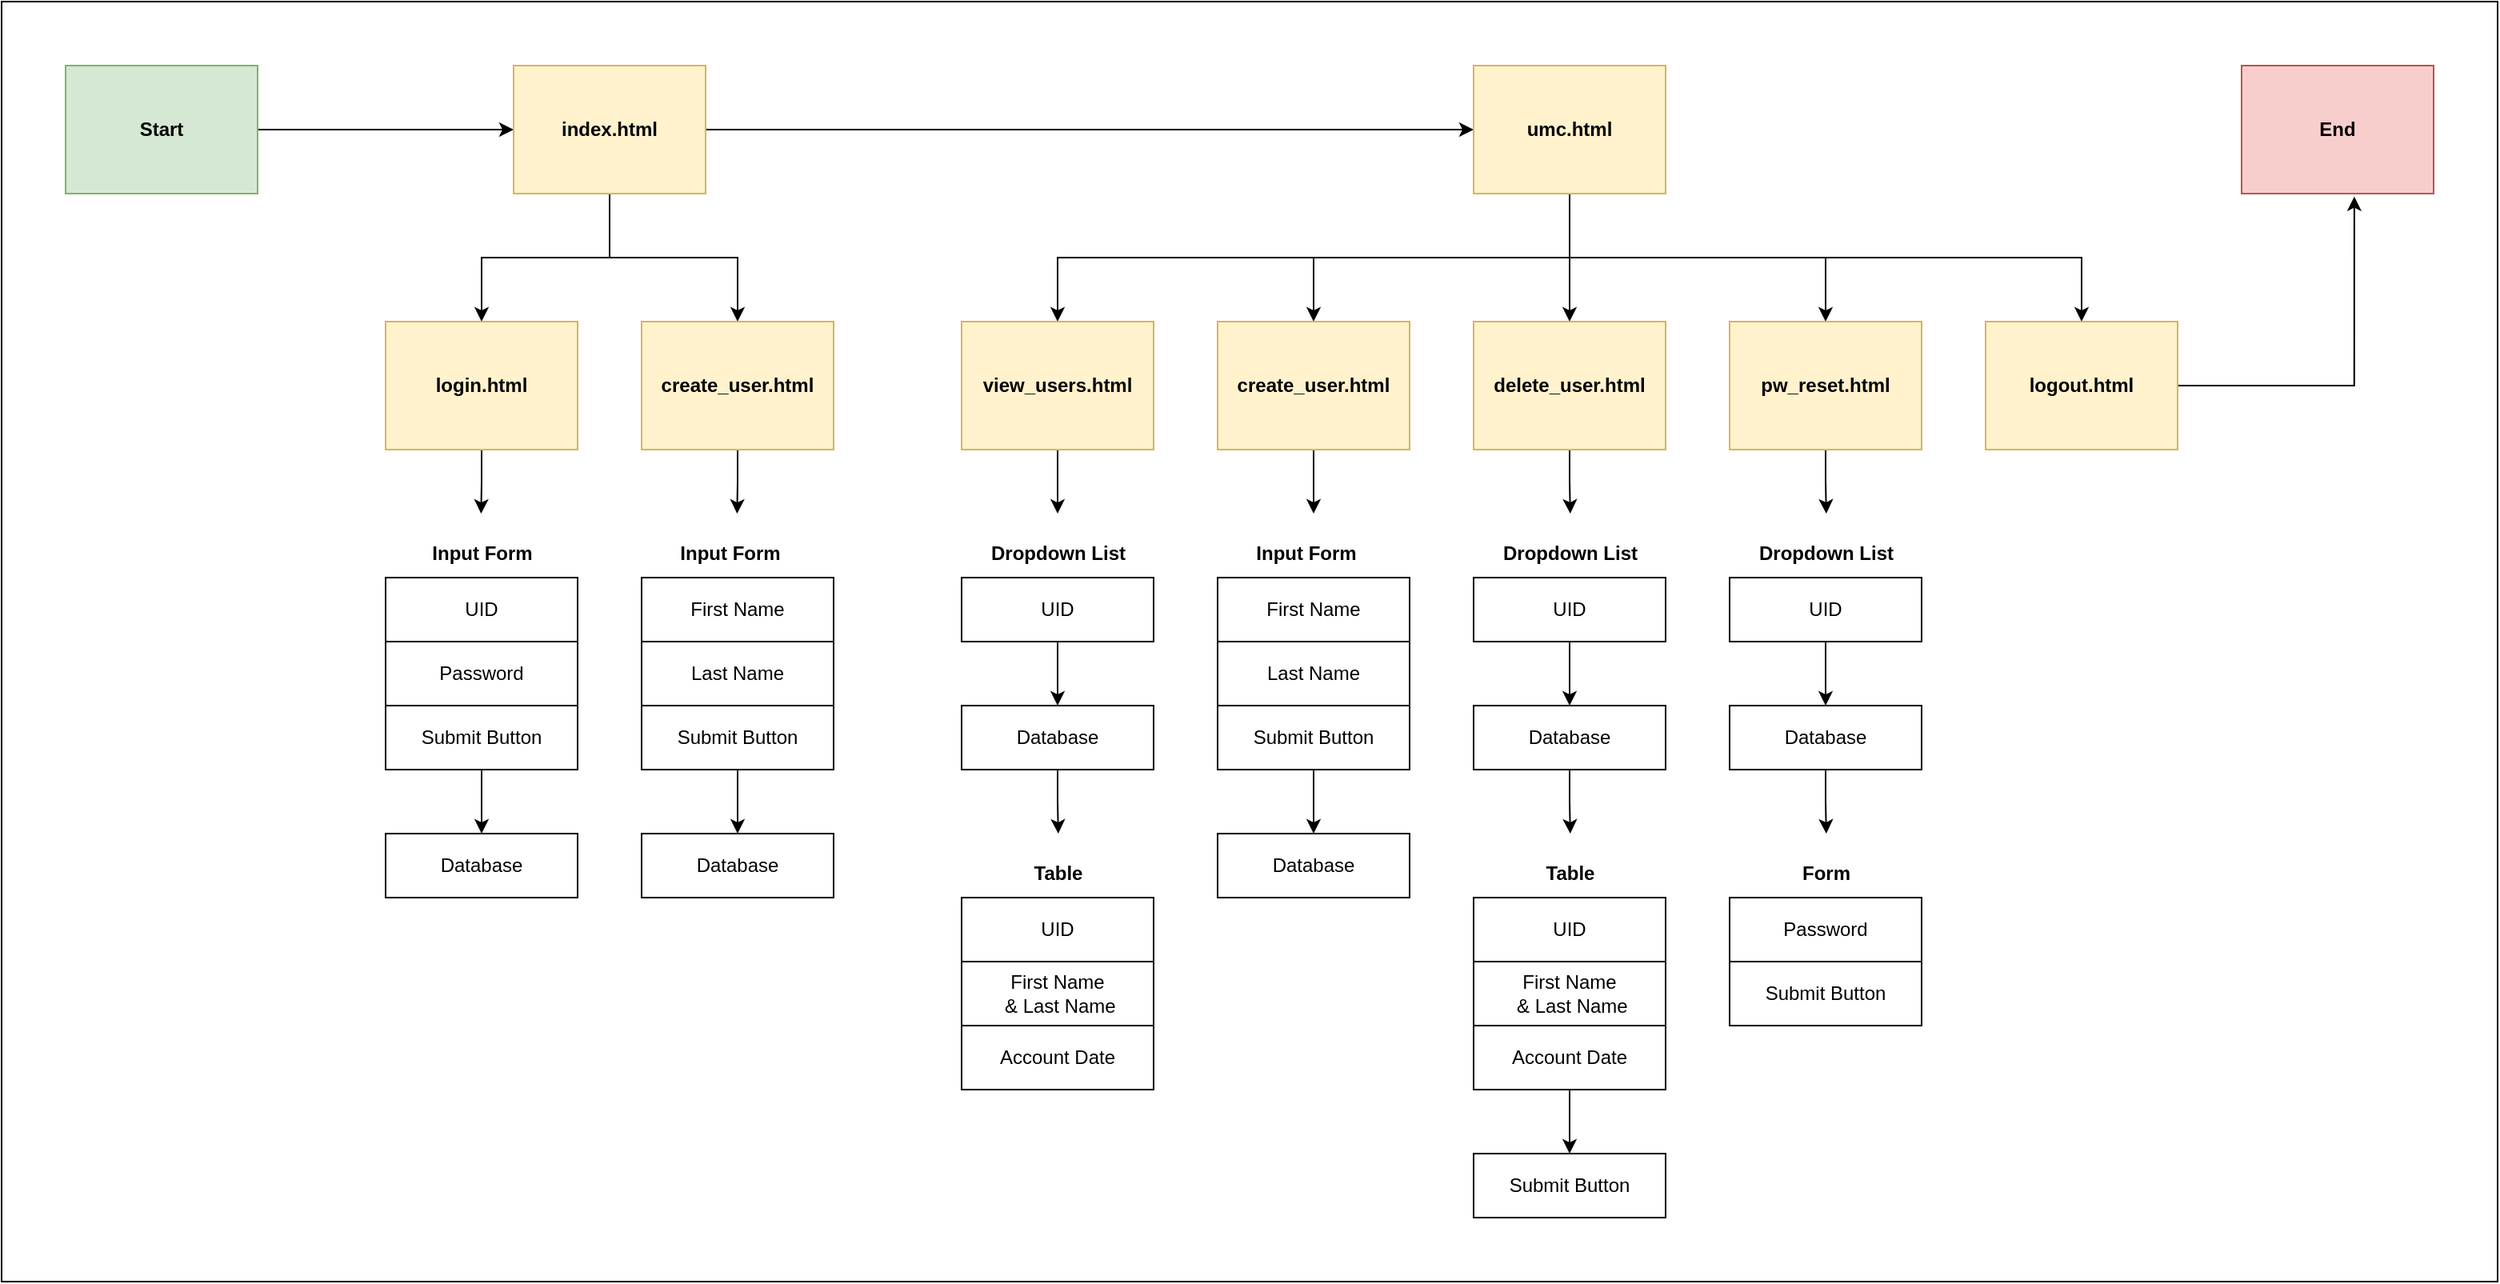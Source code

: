 <mxfile version="20.4.1" type="device"><diagram id="8KIsALS4DQDP2pFFE993" name="Page-1"><mxGraphModel dx="2585" dy="1325" grid="1" gridSize="10" guides="1" tooltips="1" connect="1" arrows="1" fold="1" page="1" pageScale="1" pageWidth="400" pageHeight="600" background="#ffffff" math="0" shadow="0"><root><mxCell id="0"/><mxCell id="1" parent="0"/><mxCell id="C3h_kj2VIWDvh3-LxKm4-9" style="edgeStyle=orthogonalEdgeStyle;rounded=0;orthogonalLoop=1;jettySize=auto;html=1;entryX=0;entryY=0.5;entryDx=0;entryDy=0;" parent="1" source="C3h_kj2VIWDvh3-LxKm4-1" target="C3h_kj2VIWDvh3-LxKm4-2" edge="1"><mxGeometry relative="1" as="geometry"/></mxCell><mxCell id="C3h_kj2VIWDvh3-LxKm4-1" value="Start" style="rounded=0;whiteSpace=wrap;html=1;fontStyle=1;fillColor=#d5e8d4;strokeColor=#82b366;" parent="1" vertex="1"><mxGeometry x="40" y="160" width="120" height="80" as="geometry"/></mxCell><mxCell id="JEgbxmmw1l-AiE8p9BS7-8" style="edgeStyle=orthogonalEdgeStyle;rounded=0;orthogonalLoop=1;jettySize=auto;html=1;" parent="1" source="C3h_kj2VIWDvh3-LxKm4-2" target="vduH1c6JZ8gImjRhBkfB-7" edge="1"><mxGeometry relative="1" as="geometry"/></mxCell><mxCell id="JEgbxmmw1l-AiE8p9BS7-16" style="edgeStyle=orthogonalEdgeStyle;rounded=0;orthogonalLoop=1;jettySize=auto;html=1;entryX=0.5;entryY=0;entryDx=0;entryDy=0;" parent="1" source="C3h_kj2VIWDvh3-LxKm4-2" target="vduH1c6JZ8gImjRhBkfB-1" edge="1"><mxGeometry relative="1" as="geometry"/></mxCell><mxCell id="JEgbxmmw1l-AiE8p9BS7-17" style="edgeStyle=orthogonalEdgeStyle;rounded=0;orthogonalLoop=1;jettySize=auto;html=1;exitX=0.5;exitY=1;exitDx=0;exitDy=0;" parent="1" source="C3h_kj2VIWDvh3-LxKm4-2" target="vduH1c6JZ8gImjRhBkfB-3" edge="1"><mxGeometry relative="1" as="geometry"/></mxCell><mxCell id="C3h_kj2VIWDvh3-LxKm4-2" value="&lt;div&gt;index.html&lt;/div&gt;" style="rounded=0;whiteSpace=wrap;html=1;fontStyle=1;fillColor=#fff2cc;strokeColor=#d6b656;" parent="1" vertex="1"><mxGeometry x="320" y="160" width="120" height="80" as="geometry"/></mxCell><mxCell id="C3h_kj2VIWDvh3-LxKm4-7" value="End" style="rounded=0;whiteSpace=wrap;html=1;fontStyle=1;fillColor=#f8cecc;strokeColor=#b85450;" parent="1" vertex="1"><mxGeometry x="1400" y="160" width="120" height="80" as="geometry"/></mxCell><mxCell id="C3h_kj2VIWDvh3-LxKm4-8" value="Database" style="rounded=0;whiteSpace=wrap;html=1;" parent="1" vertex="1"><mxGeometry x="400" y="640" width="120" height="40" as="geometry"/></mxCell><mxCell id="JEgbxmmw1l-AiE8p9BS7-18" style="edgeStyle=orthogonalEdgeStyle;rounded=0;orthogonalLoop=1;jettySize=auto;html=1;exitX=0.5;exitY=1;exitDx=0;exitDy=0;" parent="1" source="vduH1c6JZ8gImjRhBkfB-1" edge="1"><mxGeometry relative="1" as="geometry"><mxPoint x="299.692" y="440" as="targetPoint"/></mxGeometry></mxCell><mxCell id="vduH1c6JZ8gImjRhBkfB-1" value="login.html" style="rounded=0;whiteSpace=wrap;html=1;fontStyle=1;fillColor=#fff2cc;strokeColor=#d6b656;" parent="1" vertex="1"><mxGeometry x="240" y="320" width="120" height="80" as="geometry"/></mxCell><mxCell id="JEgbxmmw1l-AiE8p9BS7-19" style="edgeStyle=orthogonalEdgeStyle;rounded=0;orthogonalLoop=1;jettySize=auto;html=1;exitX=0.5;exitY=1;exitDx=0;exitDy=0;" parent="1" source="vduH1c6JZ8gImjRhBkfB-3" edge="1"><mxGeometry relative="1" as="geometry"><mxPoint x="459.692" y="440" as="targetPoint"/></mxGeometry></mxCell><mxCell id="vduH1c6JZ8gImjRhBkfB-3" value="create_user.html" style="rounded=0;whiteSpace=wrap;html=1;fontStyle=1;fillColor=#fff2cc;strokeColor=#d6b656;" parent="1" vertex="1"><mxGeometry x="400" y="320" width="120" height="80" as="geometry"/></mxCell><mxCell id="JEgbxmmw1l-AiE8p9BS7-11" style="edgeStyle=orthogonalEdgeStyle;rounded=0;orthogonalLoop=1;jettySize=auto;html=1;exitX=0.5;exitY=1;exitDx=0;exitDy=0;entryX=0.5;entryY=0;entryDx=0;entryDy=0;" parent="1" source="vduH1c6JZ8gImjRhBkfB-7" target="vduH1c6JZ8gImjRhBkfB-33" edge="1"><mxGeometry relative="1" as="geometry"/></mxCell><mxCell id="JEgbxmmw1l-AiE8p9BS7-12" style="edgeStyle=orthogonalEdgeStyle;rounded=0;orthogonalLoop=1;jettySize=auto;html=1;exitX=0.5;exitY=1;exitDx=0;exitDy=0;entryX=0.5;entryY=0;entryDx=0;entryDy=0;" parent="1" source="vduH1c6JZ8gImjRhBkfB-7" target="vduH1c6JZ8gImjRhBkfB-34" edge="1"><mxGeometry relative="1" as="geometry"/></mxCell><mxCell id="JEgbxmmw1l-AiE8p9BS7-13" style="edgeStyle=orthogonalEdgeStyle;rounded=0;orthogonalLoop=1;jettySize=auto;html=1;exitX=0.5;exitY=1;exitDx=0;exitDy=0;" parent="1" source="vduH1c6JZ8gImjRhBkfB-7" target="vduH1c6JZ8gImjRhBkfB-35" edge="1"><mxGeometry relative="1" as="geometry"/></mxCell><mxCell id="JEgbxmmw1l-AiE8p9BS7-14" style="edgeStyle=orthogonalEdgeStyle;rounded=0;orthogonalLoop=1;jettySize=auto;html=1;exitX=0.5;exitY=1;exitDx=0;exitDy=0;" parent="1" source="vduH1c6JZ8gImjRhBkfB-7" target="vduH1c6JZ8gImjRhBkfB-31" edge="1"><mxGeometry relative="1" as="geometry"/></mxCell><mxCell id="JEgbxmmw1l-AiE8p9BS7-15" style="edgeStyle=orthogonalEdgeStyle;rounded=0;orthogonalLoop=1;jettySize=auto;html=1;exitX=0.5;exitY=1;exitDx=0;exitDy=0;" parent="1" source="vduH1c6JZ8gImjRhBkfB-7" target="vduH1c6JZ8gImjRhBkfB-32" edge="1"><mxGeometry relative="1" as="geometry"/></mxCell><mxCell id="vduH1c6JZ8gImjRhBkfB-7" value="umc.html" style="rounded=0;whiteSpace=wrap;html=1;fontStyle=1;fillColor=#fff2cc;strokeColor=#d6b656;" parent="1" vertex="1"><mxGeometry x="920" y="160" width="120" height="80" as="geometry"/></mxCell><mxCell id="vduH1c6JZ8gImjRhBkfB-87" style="edgeStyle=orthogonalEdgeStyle;rounded=0;orthogonalLoop=1;jettySize=auto;html=1;exitX=0.5;exitY=1;exitDx=0;exitDy=0;" parent="1" source="vduH1c6JZ8gImjRhBkfB-31" edge="1"><mxGeometry relative="1" as="geometry"><mxPoint x="820" y="440" as="targetPoint"/></mxGeometry></mxCell><mxCell id="vduH1c6JZ8gImjRhBkfB-31" value="create_user.html" style="rounded=0;whiteSpace=wrap;html=1;fontStyle=1;fillColor=#fff2cc;strokeColor=#d6b656;" parent="1" vertex="1"><mxGeometry x="760" y="320" width="120" height="80" as="geometry"/></mxCell><mxCell id="vduH1c6JZ8gImjRhBkfB-75" style="edgeStyle=orthogonalEdgeStyle;rounded=0;orthogonalLoop=1;jettySize=auto;html=1;entryX=0.5;entryY=-0.333;entryDx=0;entryDy=0;entryPerimeter=0;" parent="1" source="vduH1c6JZ8gImjRhBkfB-32" target="vduH1c6JZ8gImjRhBkfB-59" edge="1"><mxGeometry relative="1" as="geometry"/></mxCell><mxCell id="vduH1c6JZ8gImjRhBkfB-32" value="view_users.html" style="rounded=0;whiteSpace=wrap;html=1;fontStyle=1;fillColor=#fff2cc;strokeColor=#d6b656;" parent="1" vertex="1"><mxGeometry x="600" y="320" width="120" height="80" as="geometry"/></mxCell><mxCell id="vduH1c6JZ8gImjRhBkfB-100" style="edgeStyle=orthogonalEdgeStyle;rounded=0;orthogonalLoop=1;jettySize=auto;html=1;exitX=0.5;exitY=1;exitDx=0;exitDy=0;" parent="1" source="vduH1c6JZ8gImjRhBkfB-33" edge="1"><mxGeometry relative="1" as="geometry"><mxPoint x="980.429" y="440" as="targetPoint"/></mxGeometry></mxCell><mxCell id="vduH1c6JZ8gImjRhBkfB-33" value="delete_user.html" style="rounded=0;whiteSpace=wrap;html=1;fontStyle=1;fillColor=#fff2cc;strokeColor=#d6b656;" parent="1" vertex="1"><mxGeometry x="920" y="320" width="120" height="80" as="geometry"/></mxCell><mxCell id="vduH1c6JZ8gImjRhBkfB-132" style="edgeStyle=orthogonalEdgeStyle;rounded=0;orthogonalLoop=1;jettySize=auto;html=1;exitX=0.5;exitY=1;exitDx=0;exitDy=0;" parent="1" source="vduH1c6JZ8gImjRhBkfB-34" edge="1"><mxGeometry relative="1" as="geometry"><mxPoint x="1140.429" y="440" as="targetPoint"/></mxGeometry></mxCell><mxCell id="vduH1c6JZ8gImjRhBkfB-34" value="pw_reset.html" style="rounded=0;whiteSpace=wrap;html=1;fontStyle=1;fillColor=#fff2cc;strokeColor=#d6b656;" parent="1" vertex="1"><mxGeometry x="1080" y="320" width="120" height="80" as="geometry"/></mxCell><mxCell id="vduH1c6JZ8gImjRhBkfB-134" style="edgeStyle=orthogonalEdgeStyle;rounded=0;orthogonalLoop=1;jettySize=auto;html=1;entryX=0.587;entryY=1.023;entryDx=0;entryDy=0;entryPerimeter=0;" parent="1" source="vduH1c6JZ8gImjRhBkfB-35" target="C3h_kj2VIWDvh3-LxKm4-7" edge="1"><mxGeometry relative="1" as="geometry"/></mxCell><mxCell id="vduH1c6JZ8gImjRhBkfB-35" value="logout.html" style="rounded=0;whiteSpace=wrap;html=1;fontStyle=1;fillColor=#fff2cc;strokeColor=#d6b656;" parent="1" vertex="1"><mxGeometry x="1240" y="320" width="120" height="80" as="geometry"/></mxCell><mxCell id="vduH1c6JZ8gImjRhBkfB-44" value="" style="rounded=0;whiteSpace=wrap;html=1;fillColor=none;" parent="1" vertex="1"><mxGeometry y="120" width="1560" height="800" as="geometry"/></mxCell><mxCell id="vduH1c6JZ8gImjRhBkfB-62" style="edgeStyle=orthogonalEdgeStyle;rounded=0;orthogonalLoop=1;jettySize=auto;html=1;exitX=0.5;exitY=1;exitDx=0;exitDy=0;entryX=0.5;entryY=0;entryDx=0;entryDy=0;" parent="1" source="vduH1c6JZ8gImjRhBkfB-58" target="vduH1c6JZ8gImjRhBkfB-61" edge="1"><mxGeometry relative="1" as="geometry"/></mxCell><mxCell id="vduH1c6JZ8gImjRhBkfB-70" style="edgeStyle=orthogonalEdgeStyle;rounded=0;orthogonalLoop=1;jettySize=auto;html=1;exitX=0.5;exitY=1;exitDx=0;exitDy=0;" parent="1" source="vduH1c6JZ8gImjRhBkfB-61" edge="1"><mxGeometry relative="1" as="geometry"><mxPoint x="660.429" y="640" as="targetPoint"/></mxGeometry></mxCell><mxCell id="vduH1c6JZ8gImjRhBkfB-61" value="Database" style="rounded=0;whiteSpace=wrap;html=1;" parent="1" vertex="1"><mxGeometry x="600" y="560" width="120" height="40" as="geometry"/></mxCell><mxCell id="vduH1c6JZ8gImjRhBkfB-71" value="" style="group" parent="1" vertex="1" connectable="0"><mxGeometry x="600" y="650" width="120" height="150" as="geometry"/></mxCell><mxCell id="vduH1c6JZ8gImjRhBkfB-63" value="UID" style="rounded=0;whiteSpace=wrap;html=1;" parent="vduH1c6JZ8gImjRhBkfB-71" vertex="1"><mxGeometry y="30" width="120" height="40" as="geometry"/></mxCell><mxCell id="vduH1c6JZ8gImjRhBkfB-66" value="&lt;div&gt;First Name&lt;/div&gt;&amp;nbsp;&amp;amp; Last Name" style="rounded=0;whiteSpace=wrap;html=1;" parent="vduH1c6JZ8gImjRhBkfB-71" vertex="1"><mxGeometry y="70" width="120" height="40" as="geometry"/></mxCell><mxCell id="vduH1c6JZ8gImjRhBkfB-67" value="Account Date" style="rounded=0;whiteSpace=wrap;html=1;" parent="vduH1c6JZ8gImjRhBkfB-71" vertex="1"><mxGeometry y="110" width="120" height="40" as="geometry"/></mxCell><mxCell id="vduH1c6JZ8gImjRhBkfB-69" value="Table" style="text;html=1;align=center;verticalAlign=middle;resizable=0;points=[];autosize=1;strokeColor=none;fillColor=none;fontStyle=1" parent="vduH1c6JZ8gImjRhBkfB-71" vertex="1"><mxGeometry x="35" width="50" height="30" as="geometry"/></mxCell><mxCell id="vduH1c6JZ8gImjRhBkfB-77" value="" style="group" parent="1" vertex="1" connectable="0"><mxGeometry x="400" y="450" width="120" height="150" as="geometry"/></mxCell><mxCell id="C3h_kj2VIWDvh3-LxKm4-23" value="&lt;b&gt;Input Form&lt;/b&gt;" style="text;html=1;align=center;verticalAlign=middle;resizable=0;points=[];autosize=1;strokeColor=none;fillColor=none;" parent="vduH1c6JZ8gImjRhBkfB-77" vertex="1"><mxGeometry x="15" width="80" height="30" as="geometry"/></mxCell><mxCell id="C3h_kj2VIWDvh3-LxKm4-3" value="&lt;div&gt;First Name&lt;/div&gt;" style="rounded=0;whiteSpace=wrap;html=1;" parent="vduH1c6JZ8gImjRhBkfB-77" vertex="1"><mxGeometry y="30" width="120" height="40" as="geometry"/></mxCell><mxCell id="C3h_kj2VIWDvh3-LxKm4-4" value="Last Name" style="rounded=0;whiteSpace=wrap;html=1;" parent="vduH1c6JZ8gImjRhBkfB-77" vertex="1"><mxGeometry y="70" width="120" height="40" as="geometry"/></mxCell><mxCell id="C3h_kj2VIWDvh3-LxKm4-37" value="Submit Button" style="rounded=0;whiteSpace=wrap;html=1;" parent="vduH1c6JZ8gImjRhBkfB-77" vertex="1"><mxGeometry y="110" width="120" height="40" as="geometry"/></mxCell><mxCell id="vduH1c6JZ8gImjRhBkfB-78" value="" style="edgeStyle=orthogonalEdgeStyle;rounded=0;orthogonalLoop=1;jettySize=auto;html=1;" parent="1" source="C3h_kj2VIWDvh3-LxKm4-37" target="C3h_kj2VIWDvh3-LxKm4-8" edge="1"><mxGeometry relative="1" as="geometry"/></mxCell><mxCell id="vduH1c6JZ8gImjRhBkfB-79" value="Database" style="rounded=0;whiteSpace=wrap;html=1;" parent="1" vertex="1"><mxGeometry x="760" y="640" width="120" height="40" as="geometry"/></mxCell><mxCell id="vduH1c6JZ8gImjRhBkfB-85" value="" style="edgeStyle=orthogonalEdgeStyle;rounded=0;orthogonalLoop=1;jettySize=auto;html=1;" parent="1" source="vduH1c6JZ8gImjRhBkfB-84" target="vduH1c6JZ8gImjRhBkfB-79" edge="1"><mxGeometry relative="1" as="geometry"/></mxCell><mxCell id="vduH1c6JZ8gImjRhBkfB-88" style="edgeStyle=orthogonalEdgeStyle;rounded=0;orthogonalLoop=1;jettySize=auto;html=1;exitX=0.5;exitY=1;exitDx=0;exitDy=0;entryX=0.5;entryY=0;entryDx=0;entryDy=0;" parent="1" source="vduH1c6JZ8gImjRhBkfB-89" target="vduH1c6JZ8gImjRhBkfB-92" edge="1"><mxGeometry relative="1" as="geometry"/></mxCell><mxCell id="vduH1c6JZ8gImjRhBkfB-91" style="edgeStyle=orthogonalEdgeStyle;rounded=0;orthogonalLoop=1;jettySize=auto;html=1;exitX=0.5;exitY=1;exitDx=0;exitDy=0;" parent="1" source="vduH1c6JZ8gImjRhBkfB-92" edge="1"><mxGeometry relative="1" as="geometry"><mxPoint x="980.429" y="640" as="targetPoint"/></mxGeometry></mxCell><mxCell id="vduH1c6JZ8gImjRhBkfB-92" value="Database" style="rounded=0;whiteSpace=wrap;html=1;" parent="1" vertex="1"><mxGeometry x="920" y="560" width="120" height="40" as="geometry"/></mxCell><mxCell id="vduH1c6JZ8gImjRhBkfB-93" value="" style="group" parent="1" vertex="1" connectable="0"><mxGeometry x="920" y="650" width="120" height="150" as="geometry"/></mxCell><mxCell id="vduH1c6JZ8gImjRhBkfB-94" value="UID" style="rounded=0;whiteSpace=wrap;html=1;" parent="vduH1c6JZ8gImjRhBkfB-93" vertex="1"><mxGeometry y="30" width="120" height="40" as="geometry"/></mxCell><mxCell id="vduH1c6JZ8gImjRhBkfB-95" value="&lt;div&gt;First Name&lt;/div&gt;&amp;nbsp;&amp;amp; Last Name" style="rounded=0;whiteSpace=wrap;html=1;" parent="vduH1c6JZ8gImjRhBkfB-93" vertex="1"><mxGeometry y="70" width="120" height="40" as="geometry"/></mxCell><mxCell id="vduH1c6JZ8gImjRhBkfB-96" value="Account Date" style="rounded=0;whiteSpace=wrap;html=1;" parent="vduH1c6JZ8gImjRhBkfB-93" vertex="1"><mxGeometry y="110" width="120" height="40" as="geometry"/></mxCell><mxCell id="vduH1c6JZ8gImjRhBkfB-97" value="Table" style="text;html=1;align=center;verticalAlign=middle;resizable=0;points=[];autosize=1;strokeColor=none;fillColor=none;fontStyle=1" parent="vduH1c6JZ8gImjRhBkfB-93" vertex="1"><mxGeometry x="35" width="50" height="30" as="geometry"/></mxCell><mxCell id="vduH1c6JZ8gImjRhBkfB-98" value="Submit Button" style="rounded=0;whiteSpace=wrap;html=1;" parent="1" vertex="1"><mxGeometry x="920" y="840" width="120" height="40" as="geometry"/></mxCell><mxCell id="vduH1c6JZ8gImjRhBkfB-99" value="" style="edgeStyle=orthogonalEdgeStyle;rounded=0;orthogonalLoop=1;jettySize=auto;html=1;" parent="1" source="vduH1c6JZ8gImjRhBkfB-96" target="vduH1c6JZ8gImjRhBkfB-98" edge="1"><mxGeometry relative="1" as="geometry"/></mxCell><mxCell id="vduH1c6JZ8gImjRhBkfB-101" value="" style="group" parent="1" vertex="1" connectable="0"><mxGeometry x="760" y="450" width="120" height="150" as="geometry"/></mxCell><mxCell id="vduH1c6JZ8gImjRhBkfB-81" value="&lt;b&gt;Input Form&lt;/b&gt;" style="text;html=1;align=center;verticalAlign=middle;resizable=0;points=[];autosize=1;strokeColor=none;fillColor=none;" parent="vduH1c6JZ8gImjRhBkfB-101" vertex="1"><mxGeometry x="15" width="80" height="30" as="geometry"/></mxCell><mxCell id="vduH1c6JZ8gImjRhBkfB-82" value="&lt;div&gt;First Name&lt;/div&gt;" style="rounded=0;whiteSpace=wrap;html=1;" parent="vduH1c6JZ8gImjRhBkfB-101" vertex="1"><mxGeometry y="30" width="120" height="40" as="geometry"/></mxCell><mxCell id="vduH1c6JZ8gImjRhBkfB-83" value="Last Name" style="rounded=0;whiteSpace=wrap;html=1;" parent="vduH1c6JZ8gImjRhBkfB-101" vertex="1"><mxGeometry y="70" width="120" height="40" as="geometry"/></mxCell><mxCell id="vduH1c6JZ8gImjRhBkfB-84" value="Submit Button" style="rounded=0;whiteSpace=wrap;html=1;" parent="vduH1c6JZ8gImjRhBkfB-101" vertex="1"><mxGeometry y="110" width="120" height="40" as="geometry"/></mxCell><mxCell id="vduH1c6JZ8gImjRhBkfB-102" value="" style="group" parent="1" vertex="1" connectable="0"><mxGeometry x="920" y="450" width="120" height="70" as="geometry"/></mxCell><mxCell id="vduH1c6JZ8gImjRhBkfB-89" value="UID" style="rounded=0;whiteSpace=wrap;html=1;" parent="vduH1c6JZ8gImjRhBkfB-102" vertex="1"><mxGeometry y="30" width="120" height="40" as="geometry"/></mxCell><mxCell id="vduH1c6JZ8gImjRhBkfB-90" value="Dropdown List" style="text;html=1;align=center;verticalAlign=middle;resizable=0;points=[];autosize=1;strokeColor=none;fillColor=none;fontStyle=1" parent="vduH1c6JZ8gImjRhBkfB-102" vertex="1"><mxGeometry x="5" width="110" height="30" as="geometry"/></mxCell><mxCell id="vduH1c6JZ8gImjRhBkfB-103" value="" style="group" parent="1" vertex="1" connectable="0"><mxGeometry x="600" y="450" width="120" height="70" as="geometry"/></mxCell><mxCell id="vduH1c6JZ8gImjRhBkfB-58" value="UID" style="rounded=0;whiteSpace=wrap;html=1;" parent="vduH1c6JZ8gImjRhBkfB-103" vertex="1"><mxGeometry y="30" width="120" height="40" as="geometry"/></mxCell><mxCell id="vduH1c6JZ8gImjRhBkfB-59" value="Dropdown List" style="text;html=1;align=center;verticalAlign=middle;resizable=0;points=[];autosize=1;strokeColor=none;fillColor=none;fontStyle=1" parent="vduH1c6JZ8gImjRhBkfB-103" vertex="1"><mxGeometry x="5" width="110" height="30" as="geometry"/></mxCell><mxCell id="vduH1c6JZ8gImjRhBkfB-119" style="edgeStyle=orthogonalEdgeStyle;rounded=0;orthogonalLoop=1;jettySize=auto;html=1;exitX=0.5;exitY=1;exitDx=0;exitDy=0;entryX=0.5;entryY=0;entryDx=0;entryDy=0;" parent="1" source="vduH1c6JZ8gImjRhBkfB-130" target="vduH1c6JZ8gImjRhBkfB-121" edge="1"><mxGeometry relative="1" as="geometry"/></mxCell><mxCell id="vduH1c6JZ8gImjRhBkfB-120" style="edgeStyle=orthogonalEdgeStyle;rounded=0;orthogonalLoop=1;jettySize=auto;html=1;exitX=0.5;exitY=1;exitDx=0;exitDy=0;" parent="1" source="vduH1c6JZ8gImjRhBkfB-121" edge="1"><mxGeometry relative="1" as="geometry"><mxPoint x="1140.429" y="640" as="targetPoint"/></mxGeometry></mxCell><mxCell id="vduH1c6JZ8gImjRhBkfB-121" value="Database" style="rounded=0;whiteSpace=wrap;html=1;" parent="1" vertex="1"><mxGeometry x="1080" y="560" width="120" height="40" as="geometry"/></mxCell><mxCell id="vduH1c6JZ8gImjRhBkfB-129" value="" style="group" parent="1" vertex="1" connectable="0"><mxGeometry x="1080" y="450" width="120" height="70" as="geometry"/></mxCell><mxCell id="vduH1c6JZ8gImjRhBkfB-130" value="UID" style="rounded=0;whiteSpace=wrap;html=1;" parent="vduH1c6JZ8gImjRhBkfB-129" vertex="1"><mxGeometry y="30" width="120" height="40" as="geometry"/></mxCell><mxCell id="vduH1c6JZ8gImjRhBkfB-131" value="Dropdown List" style="text;html=1;align=center;verticalAlign=middle;resizable=0;points=[];autosize=1;strokeColor=none;fillColor=none;fontStyle=1" parent="vduH1c6JZ8gImjRhBkfB-129" vertex="1"><mxGeometry x="5" width="110" height="30" as="geometry"/></mxCell><mxCell id="vduH1c6JZ8gImjRhBkfB-126" value="Form" style="text;html=1;align=center;verticalAlign=middle;resizable=0;points=[];autosize=1;strokeColor=none;fillColor=none;fontStyle=1" parent="1" vertex="1"><mxGeometry x="1115" y="650" width="50" height="30" as="geometry"/></mxCell><mxCell id="vduH1c6JZ8gImjRhBkfB-133" value="" style="group" parent="1" vertex="1" connectable="0"><mxGeometry x="1080" y="680" width="120" height="80" as="geometry"/></mxCell><mxCell id="vduH1c6JZ8gImjRhBkfB-127" value="Submit Button" style="rounded=0;whiteSpace=wrap;html=1;" parent="vduH1c6JZ8gImjRhBkfB-133" vertex="1"><mxGeometry y="40" width="120" height="40" as="geometry"/></mxCell><mxCell id="vduH1c6JZ8gImjRhBkfB-123" value="Password" style="rounded=0;whiteSpace=wrap;html=1;" parent="vduH1c6JZ8gImjRhBkfB-133" vertex="1"><mxGeometry width="120" height="40" as="geometry"/></mxCell><mxCell id="JEgbxmmw1l-AiE8p9BS7-2" value="Database" style="rounded=0;whiteSpace=wrap;html=1;" parent="1" vertex="1"><mxGeometry x="240" y="640" width="120" height="40" as="geometry"/></mxCell><mxCell id="vduH1c6JZ8gImjRhBkfB-17" value="&lt;b&gt;Input Form&lt;/b&gt;" style="text;html=1;align=center;verticalAlign=middle;resizable=0;points=[];autosize=1;strokeColor=none;fillColor=none;" parent="1" vertex="1"><mxGeometry x="260" y="450" width="80" height="30" as="geometry"/></mxCell><mxCell id="vduH1c6JZ8gImjRhBkfB-18" value="&lt;div&gt;UID&lt;/div&gt;" style="rounded=0;whiteSpace=wrap;html=1;" parent="1" vertex="1"><mxGeometry x="240" y="480" width="120" height="40" as="geometry"/></mxCell><mxCell id="vduH1c6JZ8gImjRhBkfB-19" value="Password" style="rounded=0;whiteSpace=wrap;html=1;" parent="1" vertex="1"><mxGeometry x="240" y="520" width="120" height="40" as="geometry"/></mxCell><mxCell id="JEgbxmmw1l-AiE8p9BS7-20" style="edgeStyle=orthogonalEdgeStyle;rounded=0;orthogonalLoop=1;jettySize=auto;html=1;entryX=0.5;entryY=0;entryDx=0;entryDy=0;" parent="1" source="vduH1c6JZ8gImjRhBkfB-22" target="JEgbxmmw1l-AiE8p9BS7-2" edge="1"><mxGeometry relative="1" as="geometry"/></mxCell><mxCell id="vduH1c6JZ8gImjRhBkfB-22" value="Submit Button" style="rounded=0;whiteSpace=wrap;html=1;" parent="1" vertex="1"><mxGeometry x="240" y="560" width="120" height="40" as="geometry"/></mxCell></root></mxGraphModel></diagram></mxfile>